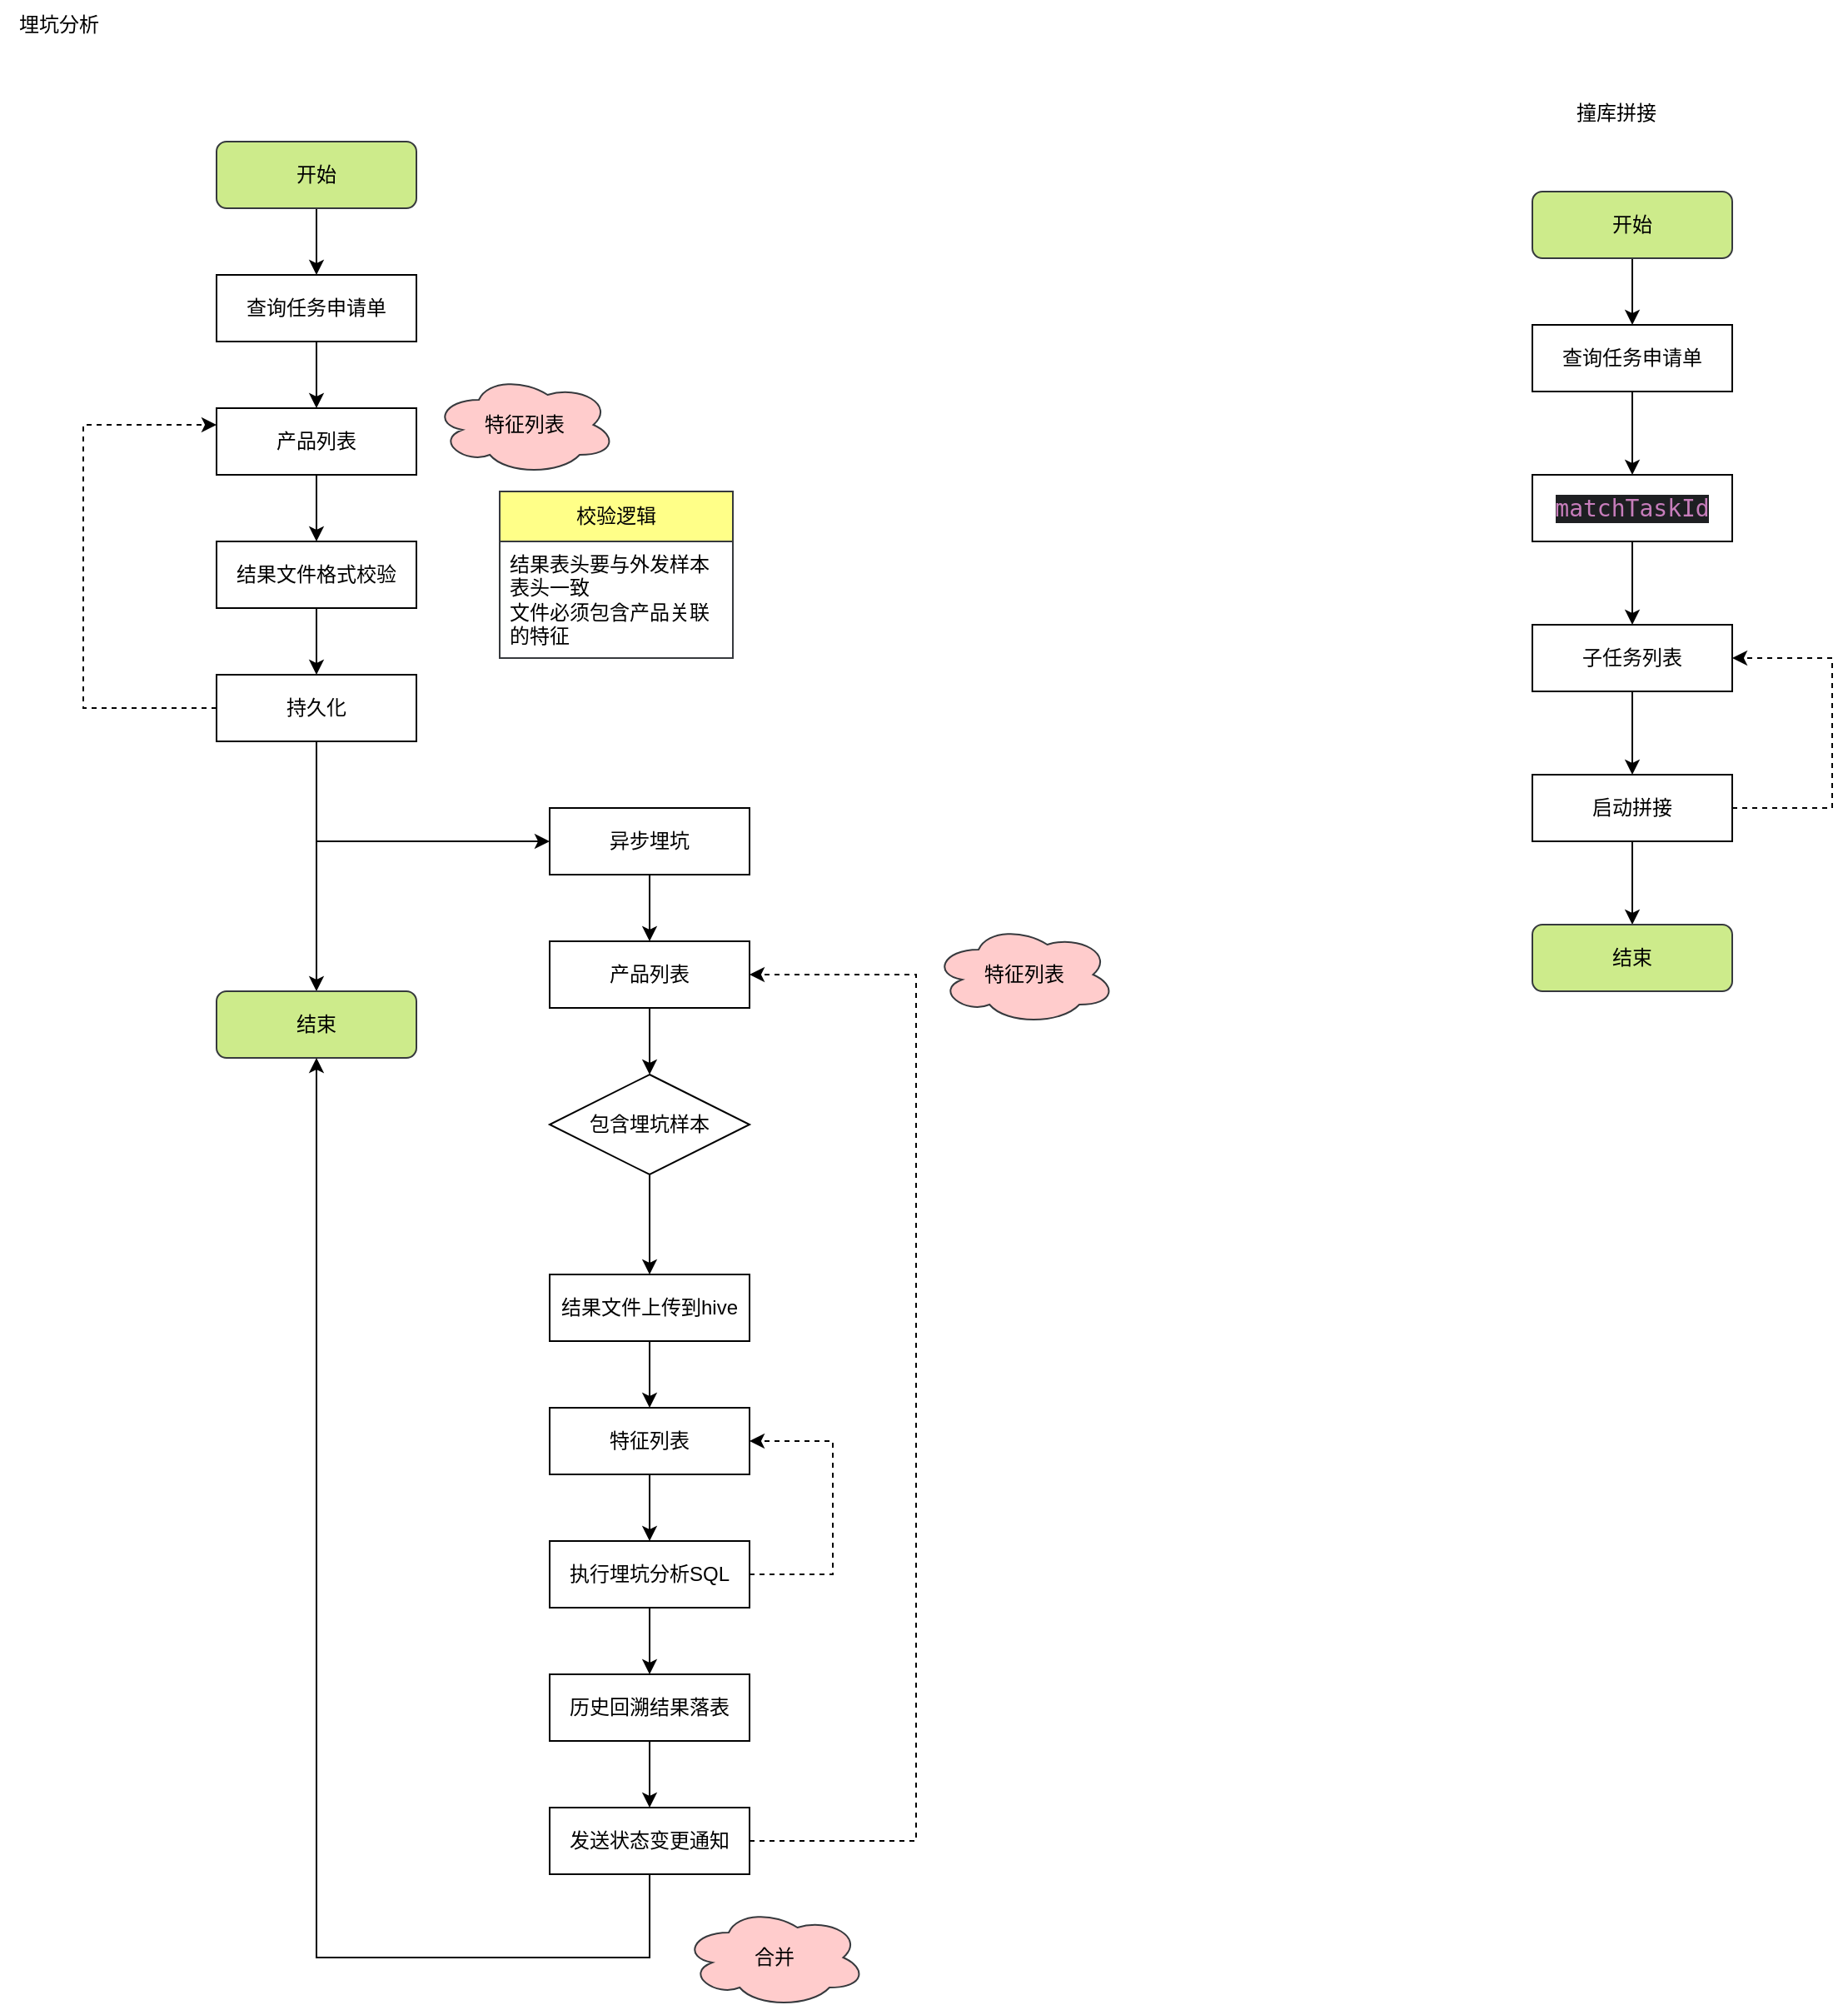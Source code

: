<mxfile version="26.2.13">
  <diagram name="第 1 页" id="jR2ubAqOkFF0x-hPTilo">
    <mxGraphModel dx="2054" dy="3112" grid="1" gridSize="10" guides="1" tooltips="1" connect="1" arrows="1" fold="1" page="1" pageScale="1" pageWidth="2000" pageHeight="1000" math="0" shadow="0">
      <root>
        <mxCell id="0" />
        <mxCell id="1" parent="0" />
        <mxCell id="4e2aQfmRuNtqzHRbyNyb-3" style="edgeStyle=orthogonalEdgeStyle;rounded=0;orthogonalLoop=1;jettySize=auto;html=1;exitX=0.5;exitY=1;exitDx=0;exitDy=0;entryX=0.5;entryY=0;entryDx=0;entryDy=0;" edge="1" parent="1" source="4e2aQfmRuNtqzHRbyNyb-1" target="4e2aQfmRuNtqzHRbyNyb-2">
          <mxGeometry relative="1" as="geometry" />
        </mxCell>
        <mxCell id="4e2aQfmRuNtqzHRbyNyb-1" value="开始" style="rounded=1;whiteSpace=wrap;html=1;fillColor=#cdeb8b;strokeColor=#36393d;" vertex="1" parent="1">
          <mxGeometry x="430" y="-1430" width="120" height="40" as="geometry" />
        </mxCell>
        <mxCell id="4e2aQfmRuNtqzHRbyNyb-5" style="edgeStyle=orthogonalEdgeStyle;rounded=0;orthogonalLoop=1;jettySize=auto;html=1;exitX=0.5;exitY=1;exitDx=0;exitDy=0;" edge="1" parent="1" source="4e2aQfmRuNtqzHRbyNyb-2" target="4e2aQfmRuNtqzHRbyNyb-4">
          <mxGeometry relative="1" as="geometry" />
        </mxCell>
        <mxCell id="4e2aQfmRuNtqzHRbyNyb-2" value="查询任务申请单" style="rounded=0;whiteSpace=wrap;html=1;" vertex="1" parent="1">
          <mxGeometry x="430" y="-1350" width="120" height="40" as="geometry" />
        </mxCell>
        <mxCell id="4e2aQfmRuNtqzHRbyNyb-7" style="edgeStyle=orthogonalEdgeStyle;rounded=0;orthogonalLoop=1;jettySize=auto;html=1;exitX=0.5;exitY=1;exitDx=0;exitDy=0;entryX=0.5;entryY=0;entryDx=0;entryDy=0;" edge="1" parent="1" source="4e2aQfmRuNtqzHRbyNyb-4" target="4e2aQfmRuNtqzHRbyNyb-6">
          <mxGeometry relative="1" as="geometry" />
        </mxCell>
        <mxCell id="4e2aQfmRuNtqzHRbyNyb-4" value="产品列表" style="rounded=0;whiteSpace=wrap;html=1;" vertex="1" parent="1">
          <mxGeometry x="430" y="-1270" width="120" height="40" as="geometry" />
        </mxCell>
        <mxCell id="4e2aQfmRuNtqzHRbyNyb-15" style="edgeStyle=orthogonalEdgeStyle;rounded=0;orthogonalLoop=1;jettySize=auto;html=1;exitX=0.5;exitY=1;exitDx=0;exitDy=0;" edge="1" parent="1" source="4e2aQfmRuNtqzHRbyNyb-6" target="4e2aQfmRuNtqzHRbyNyb-14">
          <mxGeometry relative="1" as="geometry" />
        </mxCell>
        <mxCell id="4e2aQfmRuNtqzHRbyNyb-6" value="结果文件格式校验" style="rounded=0;whiteSpace=wrap;html=1;" vertex="1" parent="1">
          <mxGeometry x="430" y="-1190" width="120" height="40" as="geometry" />
        </mxCell>
        <mxCell id="4e2aQfmRuNtqzHRbyNyb-10" value="校验逻辑" style="swimlane;fontStyle=0;childLayout=stackLayout;horizontal=1;startSize=30;horizontalStack=0;resizeParent=1;resizeParentMax=0;resizeLast=0;collapsible=1;marginBottom=0;whiteSpace=wrap;html=1;fillColor=#ffff88;strokeColor=#36393d;" vertex="1" parent="1">
          <mxGeometry x="600" y="-1220" width="140" height="100" as="geometry" />
        </mxCell>
        <mxCell id="4e2aQfmRuNtqzHRbyNyb-12" value="&lt;span style=&quot;background-color: transparent; color: light-dark(rgb(0, 0, 0), rgb(255, 255, 255));&quot;&gt;结果表头要与外发样本表头一致&lt;/span&gt;&lt;br&gt;&lt;span style=&quot;background-color: transparent; color: light-dark(rgb(0, 0, 0), rgb(255, 255, 255));&quot;&gt;文件必须包含产品关联的特征&lt;/span&gt;" style="text;strokeColor=none;fillColor=none;align=left;verticalAlign=middle;spacingLeft=4;spacingRight=4;overflow=hidden;points=[[0,0.5],[1,0.5]];portConstraint=eastwest;rotatable=0;whiteSpace=wrap;html=1;" vertex="1" parent="4e2aQfmRuNtqzHRbyNyb-10">
          <mxGeometry y="30" width="140" height="70" as="geometry" />
        </mxCell>
        <mxCell id="4e2aQfmRuNtqzHRbyNyb-17" style="edgeStyle=orthogonalEdgeStyle;rounded=0;orthogonalLoop=1;jettySize=auto;html=1;exitX=0.5;exitY=1;exitDx=0;exitDy=0;" edge="1" parent="1" source="4e2aQfmRuNtqzHRbyNyb-14" target="4e2aQfmRuNtqzHRbyNyb-16">
          <mxGeometry relative="1" as="geometry" />
        </mxCell>
        <mxCell id="4e2aQfmRuNtqzHRbyNyb-31" style="edgeStyle=orthogonalEdgeStyle;rounded=0;orthogonalLoop=1;jettySize=auto;html=1;exitX=0;exitY=0.5;exitDx=0;exitDy=0;entryX=0;entryY=0.25;entryDx=0;entryDy=0;dashed=1;" edge="1" parent="1" source="4e2aQfmRuNtqzHRbyNyb-14" target="4e2aQfmRuNtqzHRbyNyb-4">
          <mxGeometry relative="1" as="geometry">
            <Array as="points">
              <mxPoint x="350" y="-1090" />
              <mxPoint x="350" y="-1260" />
            </Array>
          </mxGeometry>
        </mxCell>
        <mxCell id="4e2aQfmRuNtqzHRbyNyb-39" style="edgeStyle=orthogonalEdgeStyle;rounded=0;orthogonalLoop=1;jettySize=auto;html=1;exitX=0.5;exitY=1;exitDx=0;exitDy=0;entryX=0;entryY=0.5;entryDx=0;entryDy=0;" edge="1" parent="1" source="4e2aQfmRuNtqzHRbyNyb-14" target="4e2aQfmRuNtqzHRbyNyb-18">
          <mxGeometry relative="1" as="geometry">
            <mxPoint x="620" y="-1000" as="targetPoint" />
          </mxGeometry>
        </mxCell>
        <mxCell id="4e2aQfmRuNtqzHRbyNyb-14" value="持久化" style="rounded=0;whiteSpace=wrap;html=1;" vertex="1" parent="1">
          <mxGeometry x="430" y="-1110" width="120" height="40" as="geometry" />
        </mxCell>
        <mxCell id="4e2aQfmRuNtqzHRbyNyb-16" value="结束" style="rounded=1;whiteSpace=wrap;html=1;fillColor=#cdeb8b;strokeColor=#36393d;" vertex="1" parent="1">
          <mxGeometry x="430" y="-920" width="120" height="40" as="geometry" />
        </mxCell>
        <mxCell id="4e2aQfmRuNtqzHRbyNyb-20" style="edgeStyle=orthogonalEdgeStyle;rounded=0;orthogonalLoop=1;jettySize=auto;html=1;exitX=0.5;exitY=1;exitDx=0;exitDy=0;" edge="1" parent="1" source="4e2aQfmRuNtqzHRbyNyb-18" target="4e2aQfmRuNtqzHRbyNyb-19">
          <mxGeometry relative="1" as="geometry" />
        </mxCell>
        <mxCell id="4e2aQfmRuNtqzHRbyNyb-18" value="异步埋坑" style="rounded=0;whiteSpace=wrap;html=1;" vertex="1" parent="1">
          <mxGeometry x="630" y="-1030" width="120" height="40" as="geometry" />
        </mxCell>
        <mxCell id="4e2aQfmRuNtqzHRbyNyb-22" style="edgeStyle=orthogonalEdgeStyle;rounded=0;orthogonalLoop=1;jettySize=auto;html=1;exitX=0.5;exitY=1;exitDx=0;exitDy=0;" edge="1" parent="1" source="4e2aQfmRuNtqzHRbyNyb-19" target="4e2aQfmRuNtqzHRbyNyb-21">
          <mxGeometry relative="1" as="geometry" />
        </mxCell>
        <mxCell id="4e2aQfmRuNtqzHRbyNyb-19" value="产品列表" style="rounded=0;whiteSpace=wrap;html=1;" vertex="1" parent="1">
          <mxGeometry x="630" y="-950" width="120" height="40" as="geometry" />
        </mxCell>
        <mxCell id="4e2aQfmRuNtqzHRbyNyb-24" style="edgeStyle=orthogonalEdgeStyle;rounded=0;orthogonalLoop=1;jettySize=auto;html=1;exitX=0.5;exitY=1;exitDx=0;exitDy=0;" edge="1" parent="1" source="4e2aQfmRuNtqzHRbyNyb-21" target="4e2aQfmRuNtqzHRbyNyb-23">
          <mxGeometry relative="1" as="geometry" />
        </mxCell>
        <mxCell id="4e2aQfmRuNtqzHRbyNyb-21" value="包含埋坑样本" style="rhombus;whiteSpace=wrap;html=1;" vertex="1" parent="1">
          <mxGeometry x="630" y="-870" width="120" height="60" as="geometry" />
        </mxCell>
        <mxCell id="4e2aQfmRuNtqzHRbyNyb-26" style="edgeStyle=orthogonalEdgeStyle;rounded=0;orthogonalLoop=1;jettySize=auto;html=1;exitX=0.5;exitY=1;exitDx=0;exitDy=0;" edge="1" parent="1" source="4e2aQfmRuNtqzHRbyNyb-23">
          <mxGeometry relative="1" as="geometry">
            <mxPoint x="690" y="-670" as="targetPoint" />
          </mxGeometry>
        </mxCell>
        <mxCell id="4e2aQfmRuNtqzHRbyNyb-23" value="结果文件上传到hive" style="rounded=0;whiteSpace=wrap;html=1;" vertex="1" parent="1">
          <mxGeometry x="630" y="-750" width="120" height="40" as="geometry" />
        </mxCell>
        <mxCell id="4e2aQfmRuNtqzHRbyNyb-29" style="edgeStyle=orthogonalEdgeStyle;rounded=0;orthogonalLoop=1;jettySize=auto;html=1;exitX=0.5;exitY=1;exitDx=0;exitDy=0;entryX=0.5;entryY=0;entryDx=0;entryDy=0;" edge="1" parent="1" source="4e2aQfmRuNtqzHRbyNyb-27" target="4e2aQfmRuNtqzHRbyNyb-28">
          <mxGeometry relative="1" as="geometry" />
        </mxCell>
        <mxCell id="4e2aQfmRuNtqzHRbyNyb-27" value="特征列表" style="rounded=0;whiteSpace=wrap;html=1;" vertex="1" parent="1">
          <mxGeometry x="630" y="-670" width="120" height="40" as="geometry" />
        </mxCell>
        <mxCell id="4e2aQfmRuNtqzHRbyNyb-30" style="edgeStyle=orthogonalEdgeStyle;rounded=0;orthogonalLoop=1;jettySize=auto;html=1;exitX=1;exitY=0.5;exitDx=0;exitDy=0;entryX=1;entryY=0.5;entryDx=0;entryDy=0;dashed=1;" edge="1" parent="1" source="4e2aQfmRuNtqzHRbyNyb-28" target="4e2aQfmRuNtqzHRbyNyb-27">
          <mxGeometry relative="1" as="geometry">
            <Array as="points">
              <mxPoint x="800" y="-570" />
              <mxPoint x="800" y="-650" />
            </Array>
          </mxGeometry>
        </mxCell>
        <mxCell id="4e2aQfmRuNtqzHRbyNyb-33" style="edgeStyle=orthogonalEdgeStyle;rounded=0;orthogonalLoop=1;jettySize=auto;html=1;exitX=0.5;exitY=1;exitDx=0;exitDy=0;entryX=0.5;entryY=0;entryDx=0;entryDy=0;" edge="1" parent="1" source="4e2aQfmRuNtqzHRbyNyb-28" target="4e2aQfmRuNtqzHRbyNyb-32">
          <mxGeometry relative="1" as="geometry" />
        </mxCell>
        <mxCell id="4e2aQfmRuNtqzHRbyNyb-28" value="执行埋坑分析SQL" style="rounded=0;whiteSpace=wrap;html=1;" vertex="1" parent="1">
          <mxGeometry x="630" y="-590" width="120" height="40" as="geometry" />
        </mxCell>
        <mxCell id="4e2aQfmRuNtqzHRbyNyb-37" style="edgeStyle=orthogonalEdgeStyle;rounded=0;orthogonalLoop=1;jettySize=auto;html=1;exitX=0.5;exitY=1;exitDx=0;exitDy=0;entryX=0.5;entryY=0;entryDx=0;entryDy=0;" edge="1" parent="1" source="4e2aQfmRuNtqzHRbyNyb-32" target="4e2aQfmRuNtqzHRbyNyb-36">
          <mxGeometry relative="1" as="geometry" />
        </mxCell>
        <mxCell id="4e2aQfmRuNtqzHRbyNyb-32" value="历史回溯结果落表" style="rounded=0;whiteSpace=wrap;html=1;" vertex="1" parent="1">
          <mxGeometry x="630" y="-510" width="120" height="40" as="geometry" />
        </mxCell>
        <mxCell id="4e2aQfmRuNtqzHRbyNyb-34" style="edgeStyle=orthogonalEdgeStyle;rounded=0;orthogonalLoop=1;jettySize=auto;html=1;exitX=0.5;exitY=1;exitDx=0;exitDy=0;" edge="1" parent="1" source="4e2aQfmRuNtqzHRbyNyb-32" target="4e2aQfmRuNtqzHRbyNyb-32">
          <mxGeometry relative="1" as="geometry" />
        </mxCell>
        <mxCell id="4e2aQfmRuNtqzHRbyNyb-35" style="edgeStyle=orthogonalEdgeStyle;rounded=0;orthogonalLoop=1;jettySize=auto;html=1;exitX=0.5;exitY=1;exitDx=0;exitDy=0;" edge="1" parent="1">
          <mxGeometry relative="1" as="geometry">
            <mxPoint x="700" y="-460" as="sourcePoint" />
            <mxPoint x="700" y="-460" as="targetPoint" />
          </mxGeometry>
        </mxCell>
        <mxCell id="4e2aQfmRuNtqzHRbyNyb-38" style="edgeStyle=orthogonalEdgeStyle;rounded=0;orthogonalLoop=1;jettySize=auto;html=1;exitX=1;exitY=0.5;exitDx=0;exitDy=0;entryX=1;entryY=0.5;entryDx=0;entryDy=0;dashed=1;" edge="1" parent="1" source="4e2aQfmRuNtqzHRbyNyb-36" target="4e2aQfmRuNtqzHRbyNyb-19">
          <mxGeometry relative="1" as="geometry">
            <Array as="points">
              <mxPoint x="850" y="-410" />
              <mxPoint x="850" y="-930" />
            </Array>
          </mxGeometry>
        </mxCell>
        <mxCell id="4e2aQfmRuNtqzHRbyNyb-40" style="edgeStyle=orthogonalEdgeStyle;rounded=0;orthogonalLoop=1;jettySize=auto;html=1;exitX=0.5;exitY=1;exitDx=0;exitDy=0;entryX=0.5;entryY=1;entryDx=0;entryDy=0;" edge="1" parent="1" source="4e2aQfmRuNtqzHRbyNyb-36" target="4e2aQfmRuNtqzHRbyNyb-16">
          <mxGeometry relative="1" as="geometry">
            <Array as="points">
              <mxPoint x="690" y="-340" />
              <mxPoint x="490" y="-340" />
            </Array>
          </mxGeometry>
        </mxCell>
        <mxCell id="4e2aQfmRuNtqzHRbyNyb-36" value="发送状态变更通知" style="rounded=0;whiteSpace=wrap;html=1;" vertex="1" parent="1">
          <mxGeometry x="630" y="-430" width="120" height="40" as="geometry" />
        </mxCell>
        <mxCell id="4e2aQfmRuNtqzHRbyNyb-41" value="埋坑分析" style="text;html=1;align=center;verticalAlign=middle;resizable=0;points=[];autosize=1;strokeColor=none;fillColor=none;" vertex="1" parent="1">
          <mxGeometry x="300" y="-1515" width="70" height="30" as="geometry" />
        </mxCell>
        <mxCell id="4e2aQfmRuNtqzHRbyNyb-42" value="撞库拼接" style="text;html=1;align=center;verticalAlign=middle;resizable=0;points=[];autosize=1;strokeColor=none;fillColor=none;" vertex="1" parent="1">
          <mxGeometry x="1235" y="-1462" width="70" height="30" as="geometry" />
        </mxCell>
        <mxCell id="4e2aQfmRuNtqzHRbyNyb-43" style="edgeStyle=orthogonalEdgeStyle;rounded=0;orthogonalLoop=1;jettySize=auto;html=1;exitX=0.5;exitY=1;exitDx=0;exitDy=0;entryX=0.5;entryY=0;entryDx=0;entryDy=0;" edge="1" parent="1" source="4e2aQfmRuNtqzHRbyNyb-44" target="4e2aQfmRuNtqzHRbyNyb-45">
          <mxGeometry relative="1" as="geometry" />
        </mxCell>
        <mxCell id="4e2aQfmRuNtqzHRbyNyb-44" value="开始" style="rounded=1;whiteSpace=wrap;html=1;fillColor=#cdeb8b;strokeColor=#36393d;" vertex="1" parent="1">
          <mxGeometry x="1220" y="-1400" width="120" height="40" as="geometry" />
        </mxCell>
        <mxCell id="4e2aQfmRuNtqzHRbyNyb-51" style="edgeStyle=orthogonalEdgeStyle;rounded=0;orthogonalLoop=1;jettySize=auto;html=1;exitX=0.5;exitY=1;exitDx=0;exitDy=0;entryX=0.5;entryY=0;entryDx=0;entryDy=0;" edge="1" parent="1" source="4e2aQfmRuNtqzHRbyNyb-45" target="4e2aQfmRuNtqzHRbyNyb-50">
          <mxGeometry relative="1" as="geometry" />
        </mxCell>
        <mxCell id="4e2aQfmRuNtqzHRbyNyb-45" value="查询任务申请单" style="rounded=0;whiteSpace=wrap;html=1;" vertex="1" parent="1">
          <mxGeometry x="1220" y="-1320" width="120" height="40" as="geometry" />
        </mxCell>
        <mxCell id="4e2aQfmRuNtqzHRbyNyb-53" style="edgeStyle=orthogonalEdgeStyle;rounded=0;orthogonalLoop=1;jettySize=auto;html=1;exitX=0.5;exitY=1;exitDx=0;exitDy=0;entryX=0.5;entryY=0;entryDx=0;entryDy=0;" edge="1" parent="1" source="4e2aQfmRuNtqzHRbyNyb-47" target="4e2aQfmRuNtqzHRbyNyb-48">
          <mxGeometry relative="1" as="geometry" />
        </mxCell>
        <mxCell id="4e2aQfmRuNtqzHRbyNyb-47" value="子任务列表" style="rounded=0;whiteSpace=wrap;html=1;" vertex="1" parent="1">
          <mxGeometry x="1220" y="-1140" width="120" height="40" as="geometry" />
        </mxCell>
        <mxCell id="4e2aQfmRuNtqzHRbyNyb-54" style="edgeStyle=orthogonalEdgeStyle;rounded=0;orthogonalLoop=1;jettySize=auto;html=1;exitX=0.5;exitY=1;exitDx=0;exitDy=0;" edge="1" parent="1" source="4e2aQfmRuNtqzHRbyNyb-48" target="4e2aQfmRuNtqzHRbyNyb-49">
          <mxGeometry relative="1" as="geometry" />
        </mxCell>
        <mxCell id="4e2aQfmRuNtqzHRbyNyb-55" style="edgeStyle=orthogonalEdgeStyle;rounded=0;orthogonalLoop=1;jettySize=auto;html=1;exitX=1;exitY=0.5;exitDx=0;exitDy=0;entryX=1;entryY=0.5;entryDx=0;entryDy=0;dashed=1;" edge="1" parent="1" source="4e2aQfmRuNtqzHRbyNyb-48" target="4e2aQfmRuNtqzHRbyNyb-47">
          <mxGeometry relative="1" as="geometry">
            <Array as="points">
              <mxPoint x="1400" y="-1030" />
              <mxPoint x="1400" y="-1120" />
            </Array>
          </mxGeometry>
        </mxCell>
        <mxCell id="4e2aQfmRuNtqzHRbyNyb-48" value="启动拼接" style="rounded=0;whiteSpace=wrap;html=1;" vertex="1" parent="1">
          <mxGeometry x="1220" y="-1050" width="120" height="40" as="geometry" />
        </mxCell>
        <mxCell id="4e2aQfmRuNtqzHRbyNyb-49" value="结束" style="rounded=1;whiteSpace=wrap;html=1;fillColor=#cdeb8b;strokeColor=#36393d;" vertex="1" parent="1">
          <mxGeometry x="1220" y="-960" width="120" height="40" as="geometry" />
        </mxCell>
        <mxCell id="4e2aQfmRuNtqzHRbyNyb-52" style="edgeStyle=orthogonalEdgeStyle;rounded=0;orthogonalLoop=1;jettySize=auto;html=1;exitX=0.5;exitY=1;exitDx=0;exitDy=0;" edge="1" parent="1" source="4e2aQfmRuNtqzHRbyNyb-50" target="4e2aQfmRuNtqzHRbyNyb-47">
          <mxGeometry relative="1" as="geometry" />
        </mxCell>
        <mxCell id="4e2aQfmRuNtqzHRbyNyb-50" value="&lt;div style=&quot;background-color:#1e1f22;color:#bcbec4&quot;&gt;&lt;pre style=&quot;font-family:&#39;JetBrains Mono&#39;,monospace;font-size:10.5pt;&quot;&gt;&lt;span style=&quot;color:#c77dbb;&quot;&gt;matchTaskId&lt;/span&gt;&lt;/pre&gt;&lt;/div&gt;" style="rounded=0;whiteSpace=wrap;html=1;" vertex="1" parent="1">
          <mxGeometry x="1220" y="-1230" width="120" height="40" as="geometry" />
        </mxCell>
        <mxCell id="4e2aQfmRuNtqzHRbyNyb-56" value="特征列表" style="ellipse;shape=cloud;whiteSpace=wrap;html=1;fillColor=#ffcccc;strokeColor=#36393d;" vertex="1" parent="1">
          <mxGeometry x="560" y="-1290" width="110" height="60" as="geometry" />
        </mxCell>
        <mxCell id="4e2aQfmRuNtqzHRbyNyb-57" value="特征列表" style="ellipse;shape=cloud;whiteSpace=wrap;html=1;fillColor=#ffcccc;strokeColor=#36393d;" vertex="1" parent="1">
          <mxGeometry x="860" y="-960" width="110" height="60" as="geometry" />
        </mxCell>
        <mxCell id="4e2aQfmRuNtqzHRbyNyb-58" value="合并" style="ellipse;shape=cloud;whiteSpace=wrap;html=1;fillColor=#ffcccc;strokeColor=#36393d;" vertex="1" parent="1">
          <mxGeometry x="710" y="-370" width="110" height="60" as="geometry" />
        </mxCell>
      </root>
    </mxGraphModel>
  </diagram>
</mxfile>
